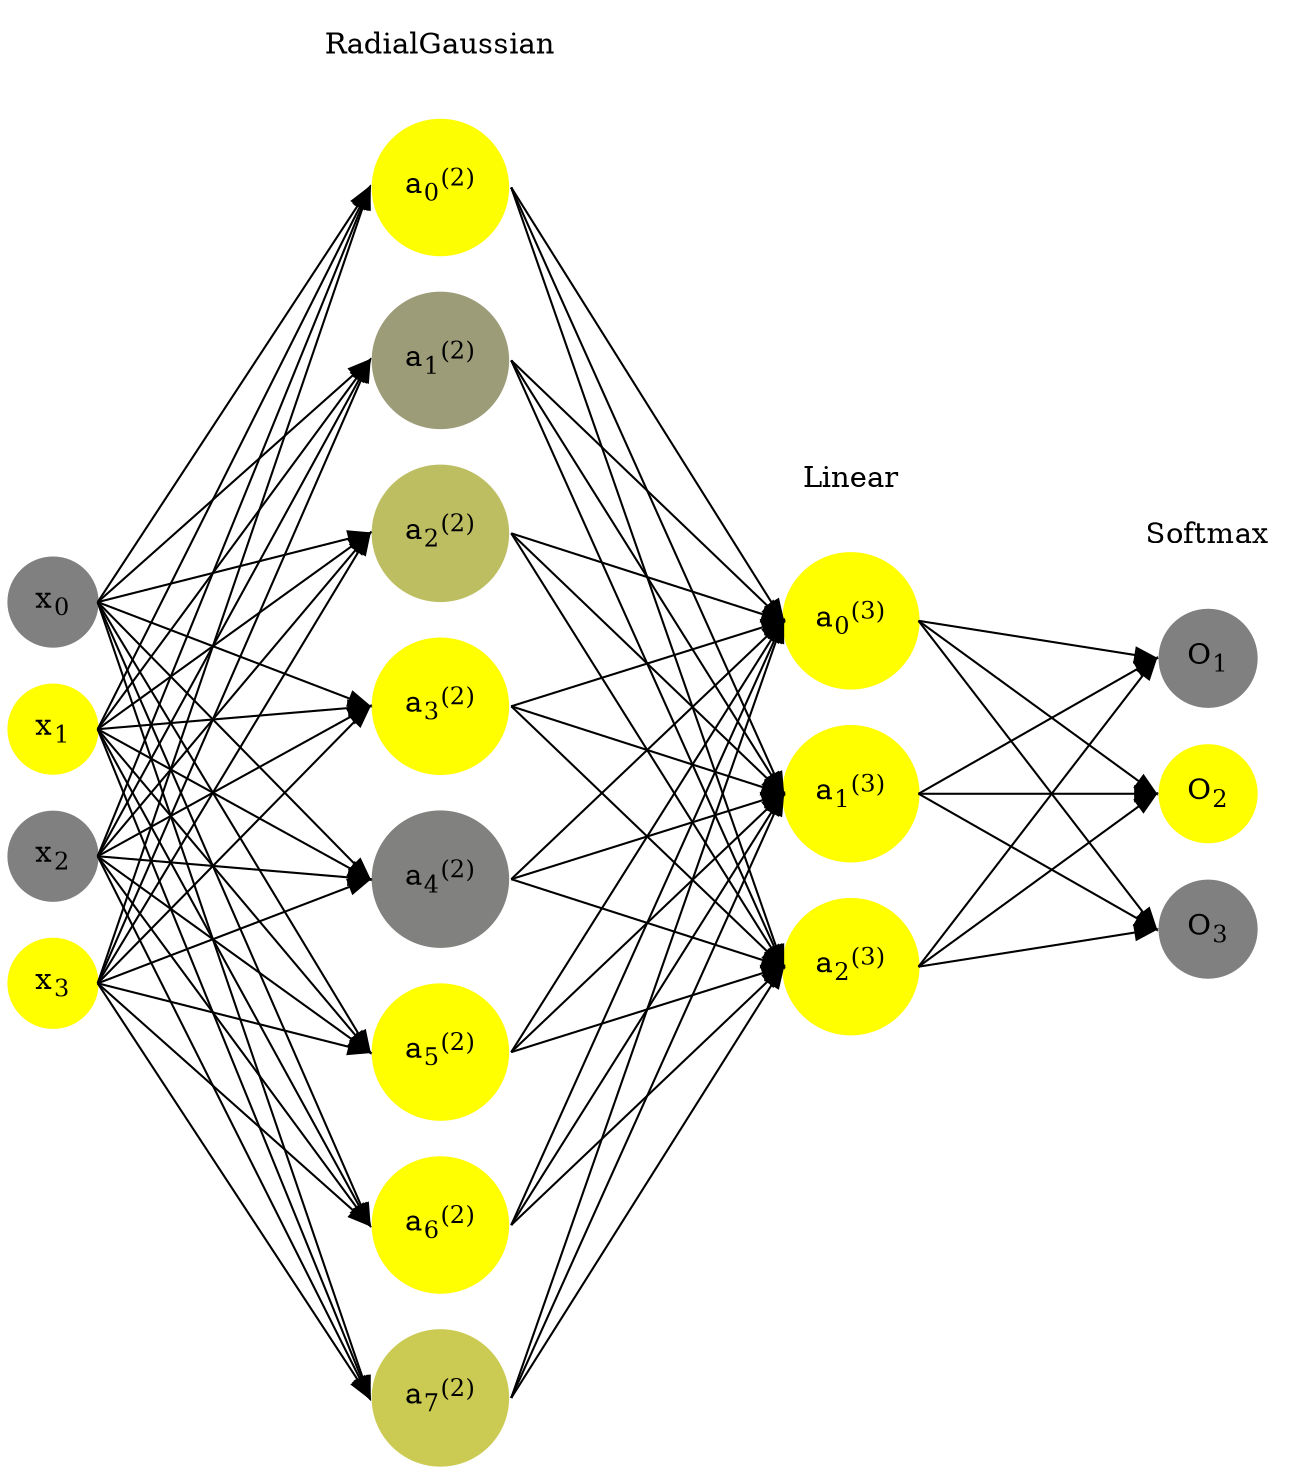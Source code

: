 digraph G {
	rankdir = LR;
	splines=false;
	edge[style=invis];
	ranksep= 1.4;
	{
	node [shape=circle, color="0.1667, 0.0, 0.5", style=filled, fillcolor="0.1667, 0.0, 0.5"];
	x0 [label=<x<sub>0</sub>>];
	}
	{
	node [shape=circle, color="0.1667, 1.0, 1.0", style=filled, fillcolor="0.1667, 1.0, 1.0"];
	x1 [label=<x<sub>1</sub>>];
	}
	{
	node [shape=circle, color="0.1667, 0.0, 0.5", style=filled, fillcolor="0.1667, 0.0, 0.5"];
	x2 [label=<x<sub>2</sub>>];
	}
	{
	node [shape=circle, color="0.1667, 1.0, 1.0", style=filled, fillcolor="0.1667, 1.0, 1.0"];
	x3 [label=<x<sub>3</sub>>];
	}
	{
	node [shape=circle, color="0.1667, 0.985321, 0.992661", style=filled, fillcolor="0.1667, 0.985321, 0.992661"];
	a02 [label=<a<sub>0</sub><sup>(2)</sup>>];
	}
	{
	node [shape=circle, color="0.1667, 0.222337, 0.611168", style=filled, fillcolor="0.1667, 0.222337, 0.611168"];
	a12 [label=<a<sub>1</sub><sup>(2)</sup>>];
	}
	{
	node [shape=circle, color="0.1667, 0.483392, 0.741696", style=filled, fillcolor="0.1667, 0.483392, 0.741696"];
	a22 [label=<a<sub>2</sub><sup>(2)</sup>>];
	}
	{
	node [shape=circle, color="0.1667, 0.999976, 0.999988", style=filled, fillcolor="0.1667, 0.999976, 0.999988"];
	a32 [label=<a<sub>3</sub><sup>(2)</sup>>];
	}
	{
	node [shape=circle, color="0.1667, 0.008789, 0.504394", style=filled, fillcolor="0.1667, 0.008789, 0.504394"];
	a42 [label=<a<sub>4</sub><sup>(2)</sup>>];
	}
	{
	node [shape=circle, color="0.1667, 0.999999, 1.000000", style=filled, fillcolor="0.1667, 0.999999, 1.000000"];
	a52 [label=<a<sub>5</sub><sup>(2)</sup>>];
	}
	{
	node [shape=circle, color="0.1667, 0.994629, 0.997315", style=filled, fillcolor="0.1667, 0.994629, 0.997315"];
	a62 [label=<a<sub>6</sub><sup>(2)</sup>>];
	}
	{
	node [shape=circle, color="0.1667, 0.590776, 0.795388", style=filled, fillcolor="0.1667, 0.590776, 0.795388"];
	a72 [label=<a<sub>7</sub><sup>(2)</sup>>];
	}
	{
	node [shape=circle, color="0.1667, 1.291545, 1.145773", style=filled, fillcolor="0.1667, 1.291545, 1.145773"];
	a03 [label=<a<sub>0</sub><sup>(3)</sup>>];
	}
	{
	node [shape=circle, color="0.1667, 2.414639, 1.707319", style=filled, fillcolor="0.1667, 2.414639, 1.707319"];
	a13 [label=<a<sub>1</sub><sup>(3)</sup>>];
	}
	{
	node [shape=circle, color="0.1667, 1.056006, 1.028003", style=filled, fillcolor="0.1667, 1.056006, 1.028003"];
	a23 [label=<a<sub>2</sub><sup>(3)</sup>>];
	}
	{
	node [shape=circle, color="0.1667, 0.0, 0.5", style=filled, fillcolor="0.1667, 0.0, 0.5"];
	O1 [label=<O<sub>1</sub>>];
	}
	{
	node [shape=circle, color="0.1667, 1.0, 1.0", style=filled, fillcolor="0.1667, 1.0, 1.0"];
	O2 [label=<O<sub>2</sub>>];
	}
	{
	node [shape=circle, color="0.1667, 0.0, 0.5", style=filled, fillcolor="0.1667, 0.0, 0.5"];
	O3 [label=<O<sub>3</sub>>];
	}
	{
	rank=same;
	x0->x1->x2->x3;
	}
	{
	rank=same;
	a02->a12->a22->a32->a42->a52->a62->a72;
	}
	{
	rank=same;
	a03->a13->a23;
	}
	{
	rank=same;
	O1->O2->O3;
	}
	l1 [shape=plaintext,label="RadialGaussian"];
	l1->a02;
	{rank=same; l1;a02};
	l2 [shape=plaintext,label="Linear"];
	l2->a03;
	{rank=same; l2;a03};
	l3 [shape=plaintext,label="Softmax"];
	l3->O1;
	{rank=same; l3;O1};
edge[style=solid, tailport=e, headport=w];
	{x0;x1;x2;x3} -> {a02;a12;a22;a32;a42;a52;a62;a72};
	{a02;a12;a22;a32;a42;a52;a62;a72} -> {a03;a13;a23};
	{a03;a13;a23} -> {O1,O2,O3};
}